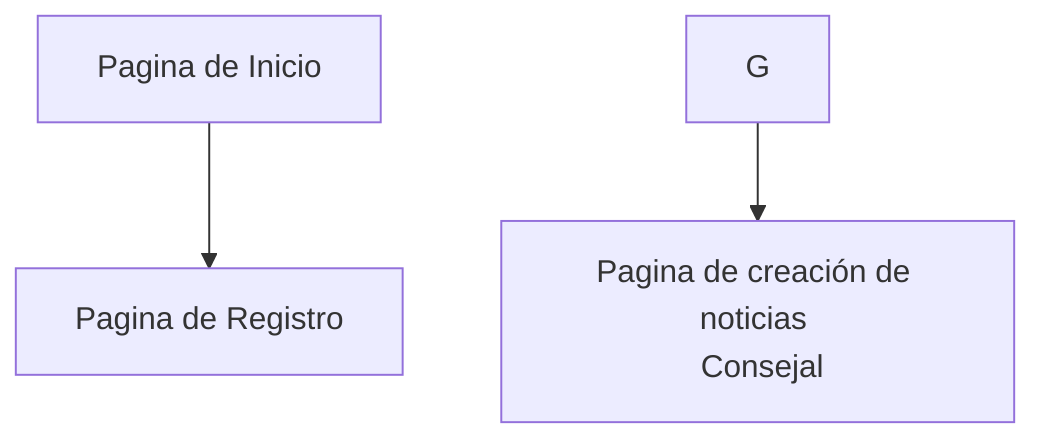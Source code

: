 graph TD;

A[Pagina de Inicio] --> B[Pagina de Registro]
G --> I[Pagina de creación de noticias <br> Consejal]